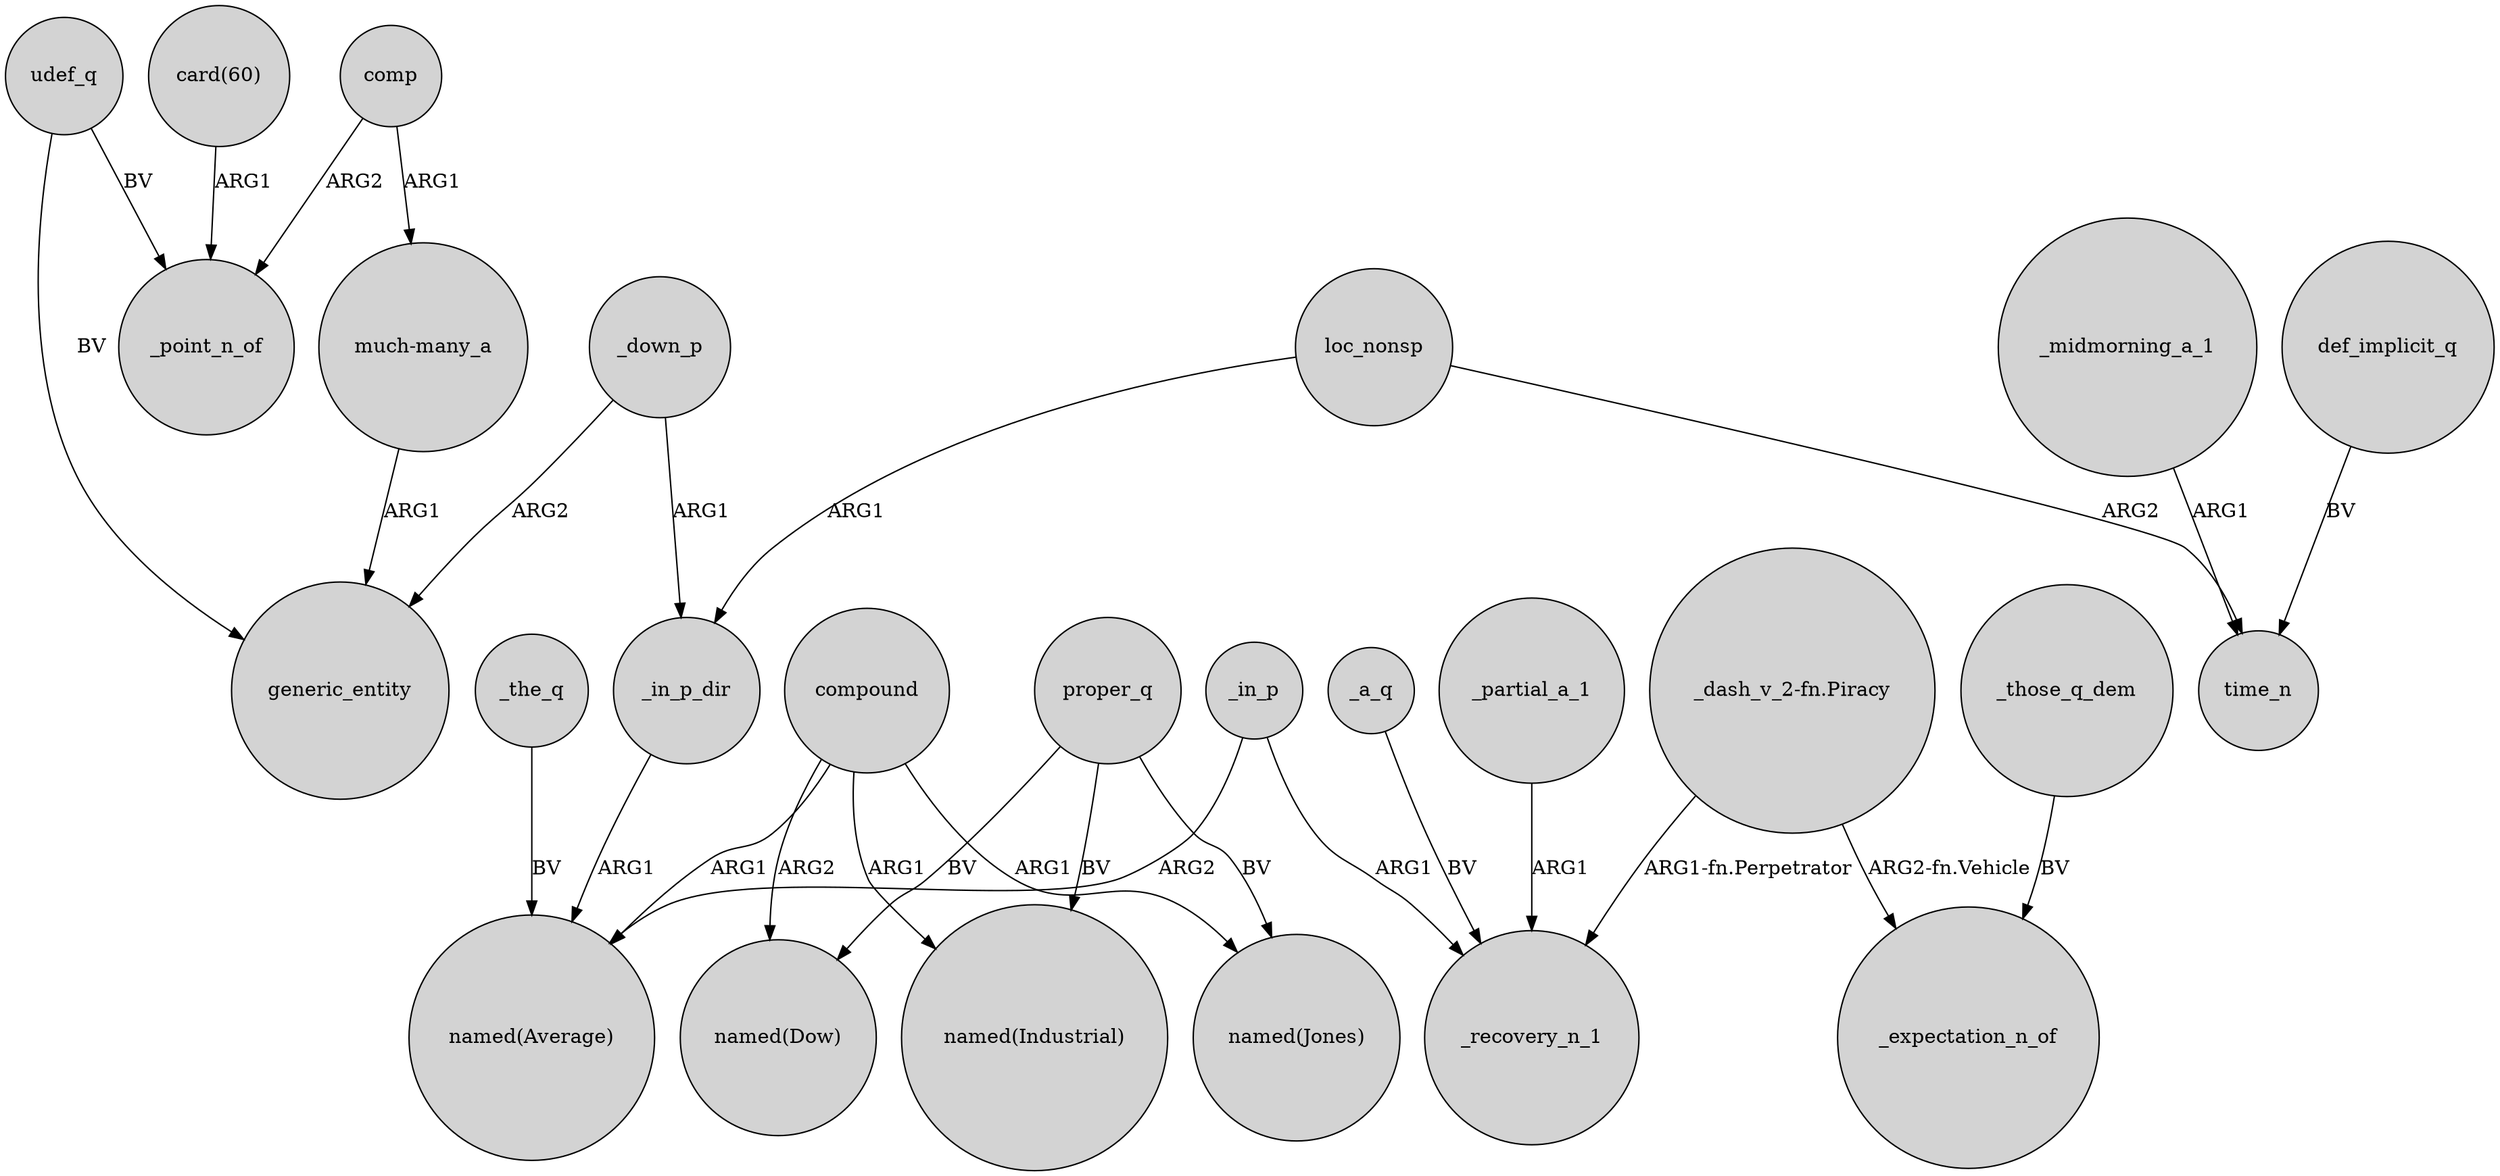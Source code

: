 digraph {
	node [shape=circle style=filled]
	"card(60)" -> _point_n_of [label=ARG1]
	_a_q -> _recovery_n_1 [label=BV]
	compound -> "named(Jones)" [label=ARG1]
	_down_p -> _in_p_dir [label=ARG1]
	_those_q_dem -> _expectation_n_of [label=BV]
	udef_q -> generic_entity [label=BV]
	_in_p_dir -> "named(Average)" [label=ARG1]
	_in_p -> _recovery_n_1 [label=ARG1]
	comp -> "much-many_a" [label=ARG1]
	proper_q -> "named(Industrial)" [label=BV]
	loc_nonsp -> _in_p_dir [label=ARG1]
	"much-many_a" -> generic_entity [label=ARG1]
	_down_p -> generic_entity [label=ARG2]
	"_dash_v_2-fn.Piracy" -> _expectation_n_of [label="ARG2-fn.Vehicle"]
	_the_q -> "named(Average)" [label=BV]
	"_dash_v_2-fn.Piracy" -> _recovery_n_1 [label="ARG1-fn.Perpetrator"]
	proper_q -> "named(Jones)" [label=BV]
	proper_q -> "named(Dow)" [label=BV]
	compound -> "named(Industrial)" [label=ARG1]
	compound -> "named(Average)" [label=ARG1]
	compound -> "named(Dow)" [label=ARG2]
	loc_nonsp -> time_n [label=ARG2]
	def_implicit_q -> time_n [label=BV]
	udef_q -> _point_n_of [label=BV]
	_partial_a_1 -> _recovery_n_1 [label=ARG1]
	_midmorning_a_1 -> time_n [label=ARG1]
	_in_p -> "named(Average)" [label=ARG2]
	comp -> _point_n_of [label=ARG2]
}
